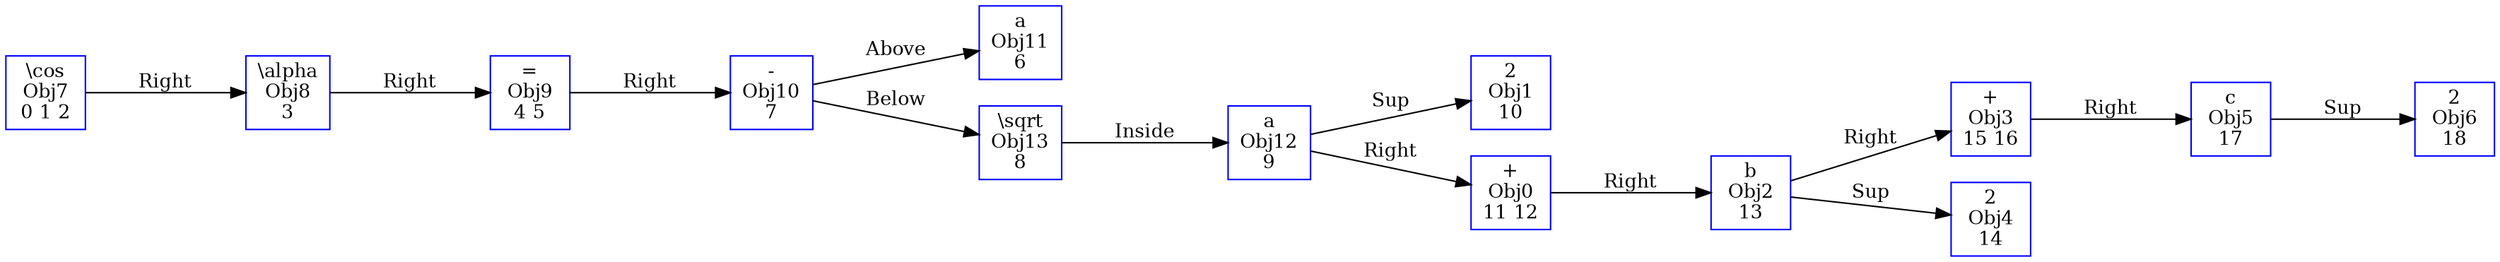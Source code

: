 digraph dag {
	rankdir=LR; ranksep=1.0;
	edge[fontsize=13,weight=1]; node[fontsize=13,shape=box]; graph[ordering=out];

	/* NODES (OBJECTS) */
	Obj0 [label="+\nObj0\n11 12", color = blue];
	Obj1 [label="2\nObj1\n10", color = blue];
	Obj10 [label="-\nObj10\n7", color = blue];
	Obj11 [label="a\nObj11\n6", color = blue];
	Obj12 [label="a\nObj12\n9", color = blue];
	Obj13 [label="\\sqrt\nObj13\n8", color = blue];
	Obj2 [label="b\nObj2\n13", color = blue];
	Obj3 [label="+\nObj3\n15 16", color = blue];
	Obj4 [label="2\nObj4\n14", color = blue];
	Obj5 [label="c\nObj5\n17", color = blue];
	Obj6 [label="2\nObj6\n18", color = blue];
	Obj7 [label="\\cos\nObj7\n0 1 2", color = blue];
	Obj8 [label="\\alpha\nObj8\n3", color = blue];
	Obj9 [label="=\nObj9\n4 5", color = blue];
	
	/* EDGES (OBJECT RELATIONSHIPS)    */
	Obj12 -> Obj1 [label="Sup"];
	Obj9 -> Obj10 [label="Right"];
	Obj7 -> Obj8 [label="Right"];
	Obj0 -> Obj2 [label="Right"];
	Obj13 -> Obj12 [label="Inside"];
	Obj2 -> Obj3 [label="Right"];
	Obj10 -> Obj11 [label="Above"];
	Obj5 -> Obj6 [label="Sup"];
	Obj3 -> Obj5 [label="Right"];
	Obj10 -> Obj13 [label="Below"];
	Obj12 -> Obj0 [label="Right"];
	Obj8 -> Obj9 [label="Right"];
	Obj2 -> Obj4 [label="Sup"];
	
}

